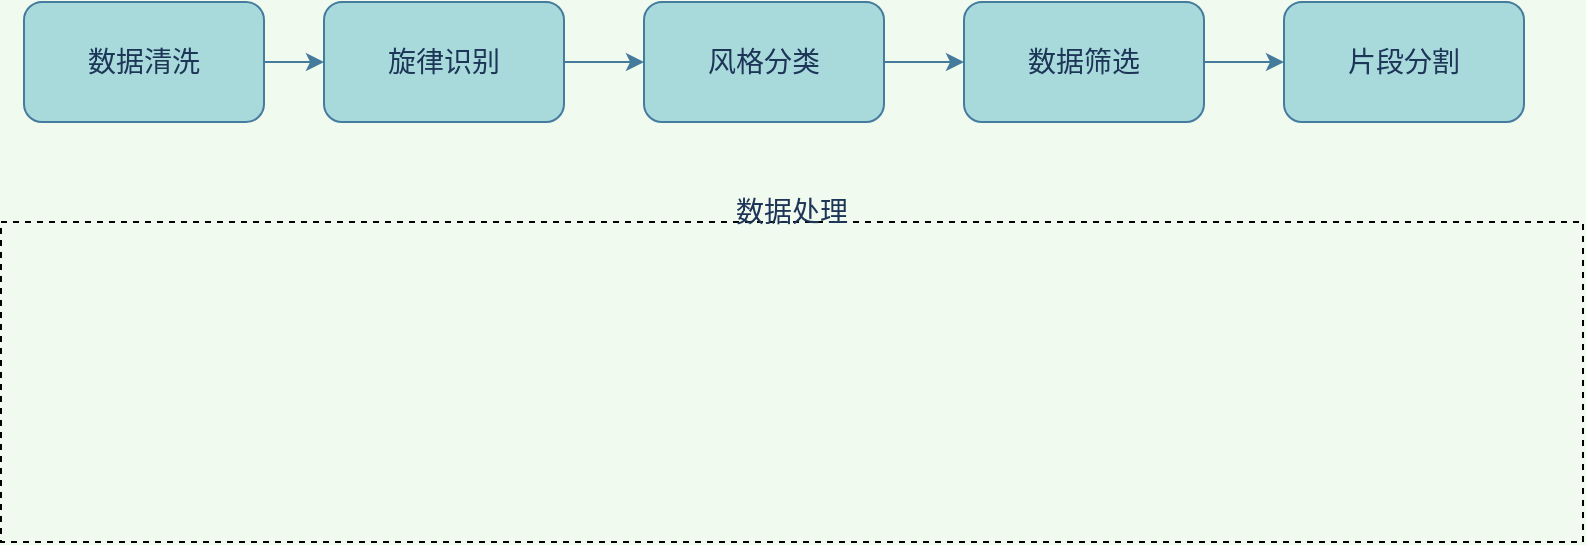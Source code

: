 <mxfile version="15.5.5" type="github">
  <diagram id="blIOy_oseiCzfVL5TxHg" name="Page-1">
    <mxGraphModel dx="1038" dy="556" grid="1" gridSize="10" guides="1" tooltips="1" connect="1" arrows="1" fold="1" page="1" pageScale="1" pageWidth="827" pageHeight="1169" background="#F1FAEE" math="0" shadow="0">
      <root>
        <mxCell id="0" />
        <mxCell id="1" parent="0" />
        <mxCell id="NRn2xjVf9HI4S9_KBbvh-13" value="" style="edgeStyle=orthogonalEdgeStyle;curved=0;rounded=1;sketch=0;orthogonalLoop=1;jettySize=auto;html=1;strokeColor=#457B9D;fontColor=#1D3557;labelBackgroundColor=#F1FAEE;fontSize=14;" edge="1" parent="1" source="NRn2xjVf9HI4S9_KBbvh-8" target="NRn2xjVf9HI4S9_KBbvh-9">
          <mxGeometry relative="1" as="geometry" />
        </mxCell>
        <mxCell id="NRn2xjVf9HI4S9_KBbvh-8" value="数据清洗" style="rounded=1;whiteSpace=wrap;html=1;sketch=0;fillColor=#A8DADC;strokeColor=#457B9D;fontColor=#1D3557;fontSize=14;" vertex="1" parent="1">
          <mxGeometry x="30" y="60" width="120" height="60" as="geometry" />
        </mxCell>
        <mxCell id="NRn2xjVf9HI4S9_KBbvh-19" value="" style="edgeStyle=orthogonalEdgeStyle;curved=0;rounded=1;sketch=0;orthogonalLoop=1;jettySize=auto;html=1;strokeColor=#457B9D;fontColor=#1D3557;labelBackgroundColor=#F1FAEE;fontSize=14;" edge="1" parent="1" source="NRn2xjVf9HI4S9_KBbvh-9" target="NRn2xjVf9HI4S9_KBbvh-10">
          <mxGeometry relative="1" as="geometry" />
        </mxCell>
        <mxCell id="NRn2xjVf9HI4S9_KBbvh-9" value="旋律识别" style="rounded=1;whiteSpace=wrap;html=1;sketch=0;fillColor=#A8DADC;strokeColor=#457B9D;fontColor=#1D3557;fontSize=14;" vertex="1" parent="1">
          <mxGeometry x="180" y="60" width="120" height="60" as="geometry" />
        </mxCell>
        <mxCell id="NRn2xjVf9HI4S9_KBbvh-20" value="" style="edgeStyle=orthogonalEdgeStyle;curved=0;rounded=1;sketch=0;orthogonalLoop=1;jettySize=auto;html=1;strokeColor=#457B9D;fontColor=#1D3557;labelBackgroundColor=#F1FAEE;fontSize=14;" edge="1" parent="1" source="NRn2xjVf9HI4S9_KBbvh-10" target="NRn2xjVf9HI4S9_KBbvh-11">
          <mxGeometry relative="1" as="geometry" />
        </mxCell>
        <mxCell id="NRn2xjVf9HI4S9_KBbvh-10" value="风格分类" style="rounded=1;whiteSpace=wrap;html=1;sketch=0;fillColor=#A8DADC;strokeColor=#457B9D;fontColor=#1D3557;fontSize=14;" vertex="1" parent="1">
          <mxGeometry x="340" y="60" width="120" height="60" as="geometry" />
        </mxCell>
        <mxCell id="NRn2xjVf9HI4S9_KBbvh-16" value="" style="edgeStyle=orthogonalEdgeStyle;curved=0;rounded=1;sketch=0;orthogonalLoop=1;jettySize=auto;html=1;strokeColor=#457B9D;fontColor=#1D3557;labelBackgroundColor=#F1FAEE;fontSize=14;" edge="1" parent="1" source="NRn2xjVf9HI4S9_KBbvh-11" target="NRn2xjVf9HI4S9_KBbvh-12">
          <mxGeometry relative="1" as="geometry" />
        </mxCell>
        <mxCell id="NRn2xjVf9HI4S9_KBbvh-11" value="数据筛选" style="rounded=1;whiteSpace=wrap;html=1;sketch=0;fillColor=#A8DADC;strokeColor=#457B9D;fontColor=#1D3557;fontSize=14;" vertex="1" parent="1">
          <mxGeometry x="500" y="60" width="120" height="60" as="geometry" />
        </mxCell>
        <mxCell id="NRn2xjVf9HI4S9_KBbvh-12" value="片段分割" style="rounded=1;whiteSpace=wrap;html=1;sketch=0;fillColor=#A8DADC;strokeColor=#457B9D;fontColor=#1D3557;fontSize=14;" vertex="1" parent="1">
          <mxGeometry x="660" y="60" width="120" height="60" as="geometry" />
        </mxCell>
        <mxCell id="NRn2xjVf9HI4S9_KBbvh-21" value="" style="rounded=0;whiteSpace=wrap;html=1;sketch=0;fontSize=14;fillColor=none;dashed=1;" vertex="1" parent="1">
          <mxGeometry x="18.5" y="170" width="791" height="160" as="geometry" />
        </mxCell>
        <mxCell id="NRn2xjVf9HI4S9_KBbvh-22" value="数据处理" style="text;html=1;strokeColor=none;fillColor=none;align=center;verticalAlign=middle;whiteSpace=wrap;rounded=0;dashed=1;sketch=0;fontSize=14;fontColor=#1D3557;" vertex="1" parent="1">
          <mxGeometry x="384" y="150" width="60" height="30" as="geometry" />
        </mxCell>
      </root>
    </mxGraphModel>
  </diagram>
</mxfile>
